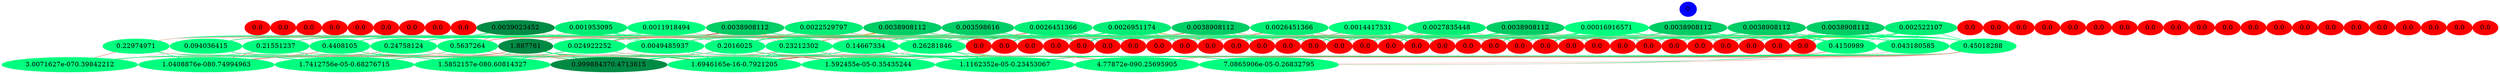 graph {
	edge [bgcolor="purple:pink" color=yellow nodesep=0]
	graph [nodesep=0 ranksep=0]
	I [label=0 color=blue height=0.2 style=filled width=0.2]
	x_0 [label=0.0 color=red height=0.2 style=filled width=0.2]
	x_1 [label=0.0 color=red height=0.2 style=filled width=0.2]
	x_2 [label=0.0 color=red height=0.2 style=filled width=0.2]
	x_3 [label=0.0 color=red height=0.2 style=filled width=0.2]
	x_4 [label=0.0 color=red height=0.2 style=filled width=0.2]
	x_5 [label=0.0 color=red height=0.2 style=filled width=0.2]
	x_6 [label=0.0 color=red height=0.2 style=filled width=0.2]
	x_7 [label=0.0 color=red height=0.2 style=filled width=0.2]
	x_8 [label=0.0 color=red height=0.2 style=filled width=0.2]
	x_9 [label=0.002522107 color=springgreen2 fillcolor=springgreen2 height=0.2 style=filled width=0.2]
	x_10 [label=0.0039023452 color=springgreen4 fillcolor=springgreen4 height=0.2 style=filled width=0.2]
	x_11 [label=0.001953095 color=springgreen2 fillcolor=springgreen2 height=0.2 style=filled width=0.2]
	x_12 [label=0.0 color=red height=0.2 style=filled width=0.2]
	x_13 [label=0.0 color=red height=0.2 style=filled width=0.2]
	x_14 [label=0.0 color=red height=0.2 style=filled width=0.2]
	x_15 [label=0.0011918494 color=springgreen1 fillcolor=springgreen1 height=0.2 style=filled width=0.2]
	x_16 [label=0.0038908112 color=springgreen3 fillcolor=springgreen3 height=0.2 style=filled width=0.2]
	x_17 [label=0.0022529797 color=springgreen2 fillcolor=springgreen2 height=0.2 style=filled width=0.2]
	x_18 [label=0.0038908112 color=springgreen3 fillcolor=springgreen3 height=0.2 style=filled width=0.2]
	x_19 [label=0.003598616 color=springgreen3 fillcolor=springgreen3 height=0.2 style=filled width=0.2]
	x_20 [label=0.0 color=red height=0.2 style=filled width=0.2]
	x_21 [label=0.0 color=red height=0.2 style=filled width=0.2]
	x_22 [label=0.0026451366 color=springgreen2 fillcolor=springgreen2 height=0.2 style=filled width=0.2]
	x_23 [label=0.0026951174 color=springgreen2 fillcolor=springgreen2 height=0.2 style=filled width=0.2]
	x_24 [label=0.0 color=red height=0.2 style=filled width=0.2]
	x_25 [label=0.0 color=red height=0.2 style=filled width=0.2]
	x_26 [label=0.0038908112 color=springgreen3 fillcolor=springgreen3 height=0.2 style=filled width=0.2]
	x_27 [label=0.0 color=red height=0.2 style=filled width=0.2]
	x_28 [label=0.0 color=red height=0.2 style=filled width=0.2]
	x_29 [label=0.0026451366 color=springgreen2 fillcolor=springgreen2 height=0.2 style=filled width=0.2]
	x_30 [label=0.0014417531 color=springgreen1 fillcolor=springgreen1 height=0.2 style=filled width=0.2]
	x_31 [label=0.0 color=red height=0.2 style=filled width=0.2]
	x_32 [label=0.0027835448 color=springgreen2 fillcolor=springgreen2 height=0.2 style=filled width=0.2]
	x_33 [label=0.0038908112 color=springgreen3 fillcolor=springgreen3 height=0.2 style=filled width=0.2]
	x_34 [label=0.0 color=red height=0.2 style=filled width=0.2]
	x_35 [label=0.0 color=red height=0.2 style=filled width=0.2]
	x_36 [label=0.00016916571 color=springgreen fillcolor=springgreen height=0.2 style=filled width=0.2]
	x_37 [label=0.0038908112 color=springgreen3 fillcolor=springgreen3 height=0.2 style=filled width=0.2]
	x_38 [label=0.0038908112 color=springgreen3 fillcolor=springgreen3 height=0.2 style=filled width=0.2]
	x_39 [label=0.0038908112 color=springgreen3 fillcolor=springgreen3 height=0.2 style=filled width=0.2]
	x_40 [label=0.0 color=red height=0.2 style=filled width=0.2]
	x_41 [label=0.0 color=red height=0.2 style=filled width=0.2]
	x_42 [label=0.0 color=red height=0.2 style=filled width=0.2]
	x_43 [label=0.0 color=red height=0.2 style=filled width=0.2]
	x_44 [label=0.0 color=red height=0.2 style=filled width=0.2]
	x_45 [label=0.0 color=red height=0.2 style=filled width=0.2]
	x_46 [label=0.0 color=red height=0.2 style=filled width=0.2]
	x_47 [label=0.0 color=red height=0.2 style=filled width=0.2]
	x_48 [label=0.0 color=red height=0.2 style=filled width=0.2]
	I -- x_0 [style=invis]
	I -- x_1 [style=invis]
	I -- x_2 [style=invis]
	I -- x_3 [style=invis]
	I -- x_4 [style=invis]
	I -- x_5 [style=invis]
	I -- x_6 [style=invis]
	I -- x_7 [style=invis]
	I -- x_8 [style=invis]
	I -- x_9 [style=invis]
	I -- x_10 [style=invis]
	I -- x_11 [style=invis]
	I -- x_12 [style=invis]
	I -- x_13 [style=invis]
	I -- x_14 [style=invis]
	I -- x_15 [style=invis]
	I -- x_16 [style=invis]
	I -- x_17 [style=invis]
	I -- x_18 [style=invis]
	I -- x_19 [style=invis]
	I -- x_20 [style=invis]
	I -- x_21 [style=invis]
	I -- x_22 [style=invis]
	I -- x_23 [style=invis]
	I -- x_24 [style=invis]
	I -- x_25 [style=invis]
	I -- x_26 [style=invis]
	I -- x_27 [style=invis]
	I -- x_28 [style=invis]
	I -- x_29 [style=invis]
	I -- x_30 [style=invis]
	I -- x_31 [style=invis]
	I -- x_32 [style=invis]
	I -- x_33 [style=invis]
	I -- x_34 [style=invis]
	I -- x_35 [style=invis]
	I -- x_36 [style=invis]
	I -- x_37 [style=invis]
	I -- x_38 [style=invis]
	I -- x_39 [style=invis]
	I -- x_40 [style=invis]
	I -- x_41 [style=invis]
	I -- x_42 [style=invis]
	I -- x_43 [style=invis]
	I -- x_44 [style=invis]
	I -- x_45 [style=invis]
	I -- x_46 [style=invis]
	I -- x_47 [style=invis]
	I -- x_48 [style=invis]
	x1_0 [label=0.0 color=red fillcolor=red height=0.2 style=filled width=0.2]
	x1_1 [label=0.0 color=red fillcolor=red height=0.2 style=filled width=0.2]
	x1_2 [label=0.0 color=red fillcolor=red height=0.2 style=filled width=0.2]
	x1_3 [label=0.23212302 color=springgreen fillcolor=springgreen height=0.2 style=filled width=0.2]
	x1_4 [label=0.14667334 color=springgreen fillcolor=springgreen height=0.2 style=filled width=0.2]
	x1_5 [label=0.0 color=red fillcolor=red height=0.2 style=filled width=0.2]
	x1_6 [label=0.0 color=red fillcolor=red height=0.2 style=filled width=0.2]
	x1_7 [label=0.26281846 color=springgreen fillcolor=springgreen height=0.2 style=filled width=0.2]
	x1_8 [label=0.4150989 color=springgreen fillcolor=springgreen height=0.2 style=filled width=0.2]
	x1_9 [label=0.0 color=red fillcolor=red height=0.2 style=filled width=0.2]
	x1_10 [label=0.043180585 color=springgreen fillcolor=springgreen height=0.2 style=filled width=0.2]
	x1_11 [label=0.0 color=red fillcolor=red height=0.2 style=filled width=0.2]
	x1_12 [label=0.45018288 color=springgreen fillcolor=springgreen height=0.2 style=filled width=0.2]
	x1_13 [label=0.22974971 color=springgreen fillcolor=springgreen height=0.2 style=filled width=0.2]
	x1_14 [label=0.0 color=red fillcolor=red height=0.2 style=filled width=0.2]
	x1_15 [label=0.0 color=red fillcolor=red height=0.2 style=filled width=0.2]
	x1_16 [label=0.094036415 color=springgreen fillcolor=springgreen height=0.2 style=filled width=0.2]
	x1_17 [label=0.21551237 color=springgreen fillcolor=springgreen height=0.2 style=filled width=0.2]
	x1_18 [label=0.0 color=red fillcolor=red height=0.2 style=filled width=0.2]
	x1_19 [label=0.0 color=red fillcolor=red height=0.2 style=filled width=0.2]
	x1_20 [label=0.0 color=red fillcolor=red height=0.2 style=filled width=0.2]
	x1_21 [label=0.0 color=red fillcolor=red height=0.2 style=filled width=0.2]
	x1_22 [label=0.0 color=red fillcolor=red height=0.2 style=filled width=0.2]
	x1_23 [label=0.0 color=red fillcolor=red height=0.2 style=filled width=0.2]
	x1_24 [label=0.0 color=red fillcolor=red height=0.2 style=filled width=0.2]
	x1_25 [label=0.0 color=red fillcolor=red height=0.2 style=filled width=0.2]
	x1_26 [label=0.0 color=red fillcolor=red height=0.2 style=filled width=0.2]
	x1_27 [label=0.4408105 color=springgreen fillcolor=springgreen height=0.2 style=filled width=0.2]
	x1_28 [label=0.0 color=red fillcolor=red height=0.2 style=filled width=0.2]
	x1_29 [label=0.0 color=red fillcolor=red height=0.2 style=filled width=0.2]
	x1_30 [label=0.0 color=red fillcolor=red height=0.2 style=filled width=0.2]
	x1_31 [label=0.24758124 color=springgreen fillcolor=springgreen height=0.2 style=filled width=0.2]
	x1_32 [label=0.5637264 color=springgreen1 fillcolor=springgreen1 height=0.2 style=filled width=0.2]
	x1_33 [label=0.0 color=red fillcolor=red height=0.2 style=filled width=0.2]
	x1_34 [label=0.0 color=red fillcolor=red height=0.2 style=filled width=0.2]
	x1_35 [label=0.0 color=red fillcolor=red height=0.2 style=filled width=0.2]
	x1_36 [label=0.0 color=red fillcolor=red height=0.2 style=filled width=0.2]
	x1_37 [label=1.887761 color=springgreen4 fillcolor=springgreen4 height=0.2 style=filled width=0.2]
	x1_38 [label=0.0 color=red fillcolor=red height=0.2 style=filled width=0.2]
	x1_39 [label=0.0 color=red fillcolor=red height=0.2 style=filled width=0.2]
	x1_40 [label=0.024922252 color=springgreen fillcolor=springgreen height=0.2 style=filled width=0.2]
	x1_41 [label=0.0 color=red fillcolor=red height=0.2 style=filled width=0.2]
	x1_42 [label=0.0 color=red fillcolor=red height=0.2 style=filled width=0.2]
	x1_43 [label=0.0049485937 color=springgreen fillcolor=springgreen height=0.2 style=filled width=0.2]
	x1_44 [label=0.2016025 color=springgreen fillcolor=springgreen height=0.2 style=filled width=0.2]
	x1_45 [label=0.0 color=red fillcolor=red height=0.2 style=filled width=0.2]
	x1_46 [label=0.0 color=red fillcolor=red height=0.2 style=filled width=0.2]
	x1_47 [label=0.0 color=red fillcolor=red height=0.2 style=filled width=0.2]
	x1_48 [label=0.0 color=red fillcolor=red height=0.2 style=filled width=0.2]
	x_9 -- x1_0 [color=rosybrown1]
	x_10 -- x1_0 [color=rosybrown1]
	x_11 -- x1_0 [color=springgreen]
	x_15 -- x1_0 [color=springgreen]
	x_16 -- x1_0 [color=springgreen]
	x_17 -- x1_0 [color=springgreen]
	x_18 -- x1_0 [color=rosybrown1]
	x_19 -- x1_0 [color=rosybrown1]
	x_22 -- x1_0 [color=springgreen]
	x_23 -- x1_0 [color=rosybrown1]
	x_26 -- x1_0 [color=springgreen]
	x_29 -- x1_0 [color=springgreen]
	x_30 -- x1_0 [color=rosybrown1]
	x_32 -- x1_0 [color=rosybrown1]
	x_33 -- x1_0 [color=springgreen]
	x_36 -- x1_0 [color=springgreen]
	x_37 -- x1_0 [color=rosybrown1]
	x_38 -- x1_0 [color=rosybrown1]
	x_39 -- x1_0 [color=springgreen]
	x_9 -- x1_1 [color=rosybrown1]
	x_10 -- x1_1 [color=rosybrown1]
	x_11 -- x1_1 [color=springgreen]
	x_15 -- x1_1 [color=rosybrown1]
	x_16 -- x1_1 [color=springgreen]
	x_17 -- x1_1 [color=rosybrown1]
	x_18 -- x1_1 [color=springgreen]
	x_19 -- x1_1 [color=rosybrown1]
	x_22 -- x1_1 [color=rosybrown1]
	x_23 -- x1_1 [color=rosybrown1]
	x_26 -- x1_1 [color=springgreen]
	x_29 -- x1_1 [color=springgreen]
	x_30 -- x1_1 [color=springgreen]
	x_32 -- x1_1 [color=rosybrown1]
	x_33 -- x1_1 [color=springgreen]
	x_36 -- x1_1 [color=springgreen]
	x_37 -- x1_1 [color=rosybrown1]
	x_38 -- x1_1 [color=rosybrown1]
	x_39 -- x1_1 [color=rosybrown1]
	x_9 -- x1_2 [color=springgreen]
	x_10 -- x1_2 [color=springgreen]
	x_11 -- x1_2 [color=rosybrown1]
	x_15 -- x1_2 [color=rosybrown1]
	x_16 -- x1_2 [color=rosybrown1]
	x_17 -- x1_2 [color=rosybrown1]
	x_18 -- x1_2 [color=springgreen]
	x_19 -- x1_2 [color=rosybrown1]
	x_22 -- x1_2 [color=springgreen]
	x_23 -- x1_2 [color=springgreen]
	x_26 -- x1_2 [color=springgreen]
	x_29 -- x1_2 [color=rosybrown1]
	x_30 -- x1_2 [color=rosybrown1]
	x_32 -- x1_2 [color=rosybrown1]
	x_33 -- x1_2 [color=springgreen]
	x_36 -- x1_2 [color=springgreen]
	x_37 -- x1_2 [color=rosybrown1]
	x_38 -- x1_2 [color=springgreen]
	x_39 -- x1_2 [color=springgreen]
	x_9 -- x1_3 [color=springgreen]
	x_10 -- x1_3 [color=salmon]
	x_11 -- x1_3 [color=rosybrown1]
	x_15 -- x1_3 [color=rosybrown1]
	x_16 -- x1_3 [color=orange]
	x_17 -- x1_3 [color=springgreen]
	x_18 -- x1_3 [color=orangered]
	x_19 -- x1_3 [color=salmon]
	x_22 -- x1_3 [color=salmon]
	x_23 -- x1_3 [color=salmon]
	x_26 -- x1_3 [color=springgreen1]
	x_29 -- x1_3 [color=springgreen]
	x_30 -- x1_3 [color=springgreen]
	x_32 -- x1_3 [color=springgreen]
	x_33 -- x1_3 [color=springgreen2]
	x_36 -- x1_3 [color=springgreen]
	x_37 -- x1_3 [color=springgreen2]
	x_38 -- x1_3 [color=springgreen1]
	x_39 -- x1_3 [color=rosybrown1]
	x_9 -- x1_4 [color=springgreen]
	x_10 -- x1_4 [color=salmon]
	x_11 -- x1_4 [color=rosybrown1]
	x_15 -- x1_4 [color=rosybrown1]
	x_16 -- x1_4 [color=rosybrown1]
	x_17 -- x1_4 [color=springgreen]
	x_18 -- x1_4 [color=orangered]
	x_19 -- x1_4 [color=salmon]
	x_22 -- x1_4 [color=springgreen]
	x_23 -- x1_4 [color=springgreen1]
	x_26 -- x1_4 [color=springgreen]
	x_29 -- x1_4 [color=orange]
	x_30 -- x1_4 [color=rosybrown1]
	x_32 -- x1_4 [color=springgreen]
	x_33 -- x1_4 [color=rosybrown1]
	x_36 -- x1_4 [color=rosybrown1]
	x_37 -- x1_4 [color=orange]
	x_38 -- x1_4 [color=springgreen1]
	x_39 -- x1_4 [color=springgreen]
	x_9 -- x1_5 [color=rosybrown1]
	x_10 -- x1_5 [color=springgreen]
	x_11 -- x1_5 [color=rosybrown1]
	x_15 -- x1_5 [color=springgreen]
	x_16 -- x1_5 [color=rosybrown1]
	x_17 -- x1_5 [color=rosybrown1]
	x_18 -- x1_5 [color=springgreen]
	x_19 -- x1_5 [color=rosybrown1]
	x_22 -- x1_5 [color=rosybrown1]
	x_23 -- x1_5 [color=springgreen]
	x_26 -- x1_5 [color=springgreen]
	x_29 -- x1_5 [color=rosybrown1]
	x_30 -- x1_5 [color=rosybrown1]
	x_32 -- x1_5 [color=springgreen]
	x_33 -- x1_5 [color=springgreen]
	x_36 -- x1_5 [color=rosybrown1]
	x_37 -- x1_5 [color=springgreen]
	x_38 -- x1_5 [color=rosybrown1]
	x_39 -- x1_5 [color=springgreen]
	x_9 -- x1_6 [color=springgreen]
	x_10 -- x1_6 [color=springgreen]
	x_11 -- x1_6 [color=rosybrown1]
	x_15 -- x1_6 [color=springgreen]
	x_16 -- x1_6 [color=rosybrown1]
	x_17 -- x1_6 [color=rosybrown1]
	x_18 -- x1_6 [color=rosybrown1]
	x_19 -- x1_6 [color=rosybrown1]
	x_22 -- x1_6 [color=springgreen]
	x_23 -- x1_6 [color=springgreen]
	x_26 -- x1_6 [color=rosybrown1]
	x_29 -- x1_6 [color=springgreen]
	x_30 -- x1_6 [color=springgreen]
	x_32 -- x1_6 [color=rosybrown1]
	x_33 -- x1_6 [color=rosybrown1]
	x_36 -- x1_6 [color=springgreen]
	x_37 -- x1_6 [color=rosybrown1]
	x_38 -- x1_6 [color=rosybrown1]
	x_39 -- x1_6 [color=springgreen]
	x_9 -- x1_7 [color=springgreen]
	x_10 -- x1_7 [color=springgreen1]
	x_11 -- x1_7 [color=springgreen]
	x_15 -- x1_7 [color=springgreen]
	x_16 -- x1_7 [color=rosybrown1]
	x_17 -- x1_7 [color=springgreen1]
	x_18 -- x1_7 [color=springgreen1]
	x_19 -- x1_7 [color=springgreen]
	x_22 -- x1_7 [color=salmon]
	x_23 -- x1_7 [color=orange]
	x_26 -- x1_7 [color=orange]
	x_29 -- x1_7 [color=springgreen]
	x_30 -- x1_7 [color=salmon]
	x_32 -- x1_7 [color=rosybrown1]
	x_33 -- x1_7 [color=springgreen]
	x_36 -- x1_7 [color=springgreen]
	x_37 -- x1_7 [color=springgreen2]
	x_38 -- x1_7 [color=rosybrown1]
	x_39 -- x1_7 [color=springgreen]
	x_9 -- x1_8 [color=springgreen1]
	x_10 -- x1_8 [color=rosybrown1]
	x_11 -- x1_8 [color=springgreen]
	x_15 -- x1_8 [color=rosybrown1]
	x_16 -- x1_8 [color=rosybrown1]
	x_17 -- x1_8 [color=salmon]
	x_18 -- x1_8 [color=springgreen]
	x_19 -- x1_8 [color=springgreen1]
	x_22 -- x1_8 [color=springgreen]
	x_23 -- x1_8 [color=springgreen2]
	x_26 -- x1_8 [color=rosybrown1]
	x_29 -- x1_8 [color=springgreen2]
	x_30 -- x1_8 [color=springgreen]
	x_32 -- x1_8 [color=springgreen1]
	x_33 -- x1_8 [color=springgreen1]
	x_36 -- x1_8 [color=springgreen]
	x_37 -- x1_8 [color=springgreen]
	x_38 -- x1_8 [color=springgreen]
	x_39 -- x1_8 [color=springgreen]
	x_9 -- x1_9 [color=springgreen]
	x_10 -- x1_9 [color=springgreen]
	x_11 -- x1_9 [color=springgreen]
	x_15 -- x1_9 [color=rosybrown1]
	x_16 -- x1_9 [color=springgreen]
	x_17 -- x1_9 [color=rosybrown1]
	x_18 -- x1_9 [color=springgreen]
	x_19 -- x1_9 [color=rosybrown1]
	x_22 -- x1_9 [color=rosybrown1]
	x_23 -- x1_9 [color=springgreen]
	x_26 -- x1_9 [color=springgreen]
	x_29 -- x1_9 [color=rosybrown1]
	x_30 -- x1_9 [color=springgreen]
	x_32 -- x1_9 [color=springgreen]
	x_33 -- x1_9 [color=springgreen]
	x_36 -- x1_9 [color=springgreen]
	x_37 -- x1_9 [color=springgreen]
	x_38 -- x1_9 [color=springgreen]
	x_39 -- x1_9 [color=rosybrown1]
	x_9 -- x1_10 [color=springgreen]
	x_10 -- x1_10 [color=springgreen1]
	x_11 -- x1_10 [color=springgreen]
	x_15 -- x1_10 [color=rosybrown1]
	x_16 -- x1_10 [color=orange]
	x_17 -- x1_10 [color=rosybrown1]
	x_18 -- x1_10 [color=salmon]
	x_19 -- x1_10 [color=salmon]
	x_22 -- x1_10 [color=orangered]
	x_23 -- x1_10 [color=orange]
	x_26 -- x1_10 [color=rosybrown1]
	x_29 -- x1_10 [color=springgreen]
	x_30 -- x1_10 [color=springgreen]
	x_32 -- x1_10 [color=springgreen]
	x_33 -- x1_10 [color=springgreen1]
	x_36 -- x1_10 [color=springgreen]
	x_37 -- x1_10 [color=springgreen1]
	x_38 -- x1_10 [color=springgreen]
	x_39 -- x1_10 [color=springgreen]
	x_9 -- x1_11 [color=rosybrown1]
	x_10 -- x1_11 [color=rosybrown1]
	x_11 -- x1_11 [color=springgreen]
	x_15 -- x1_11 [color=springgreen]
	x_16 -- x1_11 [color=rosybrown1]
	x_17 -- x1_11 [color=rosybrown1]
	x_18 -- x1_11 [color=springgreen]
	x_19 -- x1_11 [color=rosybrown1]
	x_22 -- x1_11 [color=rosybrown1]
	x_23 -- x1_11 [color=springgreen]
	x_26 -- x1_11 [color=springgreen]
	x_29 -- x1_11 [color=springgreen]
	x_30 -- x1_11 [color=springgreen]
	x_32 -- x1_11 [color=rosybrown1]
	x_33 -- x1_11 [color=rosybrown1]
	x_36 -- x1_11 [color=springgreen]
	x_37 -- x1_11 [color=rosybrown1]
	x_38 -- x1_11 [color=rosybrown1]
	x_39 -- x1_11 [color=rosybrown1]
	x_9 -- x1_12 [color=springgreen1]
	x_10 -- x1_12 [color=springgreen2]
	x_11 -- x1_12 [color=springgreen]
	x_15 -- x1_12 [color=springgreen]
	x_16 -- x1_12 [color=rosybrown1]
	x_17 -- x1_12 [color=springgreen]
	x_18 -- x1_12 [color=springgreen1]
	x_19 -- x1_12 [color=springgreen2]
	x_22 -- x1_12 [color=orange]
	x_23 -- x1_12 [color=springgreen]
	x_26 -- x1_12 [color=rosybrown1]
	x_29 -- x1_12 [color=springgreen1]
	x_30 -- x1_12 [color=rosybrown1]
	x_32 -- x1_12 [color=springgreen1]
	x_33 -- x1_12 [color=springgreen1]
	x_36 -- x1_12 [color=springgreen]
	x_37 -- x1_12 [color=springgreen1]
	x_38 -- x1_12 [color=springgreen1]
	x_39 -- x1_12 [color=springgreen]
	x_9 -- x1_13 [color=salmon]
	x_10 -- x1_13 [color=springgreen]
	x_11 -- x1_13 [color=springgreen]
	x_15 -- x1_13 [color=springgreen]
	x_16 -- x1_13 [color=springgreen4]
	x_17 -- x1_13 [color=springgreen]
	x_18 -- x1_13 [color=springgreen1]
	x_19 -- x1_13 [color=springgreen3]
	x_22 -- x1_13 [color=springgreen]
	x_23 -- x1_13 [color=salmon]
	x_26 -- x1_13 [color=rosybrown1]
	x_29 -- x1_13 [color=salmon]
	x_30 -- x1_13 [color=springgreen]
	x_32 -- x1_13 [color=orange]
	x_33 -- x1_13 [color=red]
	x_36 -- x1_13 [color=rosybrown1]
	x_37 -- x1_13 [color=springgreen1]
	x_38 -- x1_13 [color=rosybrown1]
	x_39 -- x1_13 [color=rosybrown1]
	x_9 -- x1_14 [color=springgreen]
	x_10 -- x1_14 [color=rosybrown1]
	x_11 -- x1_14 [color=springgreen]
	x_15 -- x1_14 [color=springgreen]
	x_16 -- x1_14 [color=rosybrown1]
	x_17 -- x1_14 [color=springgreen]
	x_18 -- x1_14 [color=rosybrown1]
	x_19 -- x1_14 [color=springgreen]
	x_22 -- x1_14 [color=springgreen]
	x_23 -- x1_14 [color=springgreen]
	x_26 -- x1_14 [color=rosybrown1]
	x_29 -- x1_14 [color=springgreen]
	x_30 -- x1_14 [color=springgreen]
	x_32 -- x1_14 [color=rosybrown1]
	x_33 -- x1_14 [color=rosybrown1]
	x_36 -- x1_14 [color=rosybrown1]
	x_37 -- x1_14 [color=springgreen]
	x_38 -- x1_14 [color=springgreen]
	x_39 -- x1_14 [color=springgreen]
	x_9 -- x1_15 [color=springgreen]
	x_10 -- x1_15 [color=rosybrown1]
	x_11 -- x1_15 [color=springgreen]
	x_15 -- x1_15 [color=rosybrown1]
	x_16 -- x1_15 [color=rosybrown1]
	x_17 -- x1_15 [color=rosybrown1]
	x_18 -- x1_15 [color=rosybrown1]
	x_19 -- x1_15 [color=rosybrown1]
	x_22 -- x1_15 [color=springgreen]
	x_23 -- x1_15 [color=springgreen]
	x_26 -- x1_15 [color=springgreen]
	x_29 -- x1_15 [color=rosybrown1]
	x_30 -- x1_15 [color=rosybrown1]
	x_32 -- x1_15 [color=rosybrown1]
	x_33 -- x1_15 [color=springgreen]
	x_36 -- x1_15 [color=rosybrown1]
	x_37 -- x1_15 [color=springgreen]
	x_38 -- x1_15 [color=rosybrown1]
	x_39 -- x1_15 [color=springgreen]
	x_9 -- x1_16 [color=springgreen]
	x_10 -- x1_16 [color=rosybrown1]
	x_11 -- x1_16 [color=springgreen]
	x_15 -- x1_16 [color=springgreen]
	x_16 -- x1_16 [color=salmon]
	x_17 -- x1_16 [color=rosybrown1]
	x_18 -- x1_16 [color=springgreen1]
	x_19 -- x1_16 [color=springgreen]
	x_22 -- x1_16 [color=salmon]
	x_23 -- x1_16 [color=rosybrown1]
	x_26 -- x1_16 [color=red]
	x_29 -- x1_16 [color=springgreen]
	x_30 -- x1_16 [color=salmon]
	x_32 -- x1_16 [color=salmon]
	x_33 -- x1_16 [color=rosybrown1]
	x_36 -- x1_16 [color=springgreen]
	x_37 -- x1_16 [color=springgreen]
	x_38 -- x1_16 [color=salmon]
	x_39 -- x1_16 [color=springgreen]
	x_9 -- x1_17 [color=rosybrown1]
	x_10 -- x1_17 [color=rosybrown1]
	x_11 -- x1_17 [color=springgreen]
	x_15 -- x1_17 [color=rosybrown1]
	x_16 -- x1_17 [color=springgreen]
	x_17 -- x1_17 [color=salmon]
	x_18 -- x1_17 [color=orange]
	x_19 -- x1_17 [color=rosybrown1]
	x_22 -- x1_17 [color=springgreen]
	x_23 -- x1_17 [color=springgreen1]
	x_26 -- x1_17 [color=springgreen]
	x_29 -- x1_17 [color=springgreen1]
	x_30 -- x1_17 [color=springgreen1]
	x_32 -- x1_17 [color=rosybrown1]
	x_33 -- x1_17 [color=springgreen]
	x_36 -- x1_17 [color=rosybrown1]
	x_37 -- x1_17 [color=rosybrown1]
	x_38 -- x1_17 [color=salmon]
	x_39 -- x1_17 [color=springgreen]
	x_9 -- x1_18 [color=rosybrown1]
	x_10 -- x1_18 [color=springgreen]
	x_11 -- x1_18 [color=rosybrown1]
	x_15 -- x1_18 [color=rosybrown1]
	x_16 -- x1_18 [color=springgreen]
	x_17 -- x1_18 [color=springgreen]
	x_18 -- x1_18 [color=springgreen]
	x_19 -- x1_18 [color=rosybrown1]
	x_22 -- x1_18 [color=springgreen]
	x_23 -- x1_18 [color=springgreen]
	x_26 -- x1_18 [color=rosybrown1]
	x_29 -- x1_18 [color=springgreen]
	x_30 -- x1_18 [color=springgreen]
	x_32 -- x1_18 [color=rosybrown1]
	x_33 -- x1_18 [color=rosybrown1]
	x_36 -- x1_18 [color=springgreen]
	x_37 -- x1_18 [color=springgreen]
	x_38 -- x1_18 [color=springgreen]
	x_39 -- x1_18 [color=rosybrown1]
	x_9 -- x1_19 [color=rosybrown1]
	x_10 -- x1_19 [color=springgreen]
	x_11 -- x1_19 [color=springgreen]
	x_15 -- x1_19 [color=springgreen]
	x_16 -- x1_19 [color=rosybrown1]
	x_17 -- x1_19 [color=springgreen]
	x_18 -- x1_19 [color=springgreen]
	x_19 -- x1_19 [color=rosybrown1]
	x_22 -- x1_19 [color=rosybrown1]
	x_23 -- x1_19 [color=springgreen]
	x_26 -- x1_19 [color=rosybrown1]
	x_29 -- x1_19 [color=rosybrown1]
	x_30 -- x1_19 [color=springgreen]
	x_32 -- x1_19 [color=springgreen]
	x_33 -- x1_19 [color=rosybrown1]
	x_36 -- x1_19 [color=rosybrown1]
	x_37 -- x1_19 [color=springgreen]
	x_38 -- x1_19 [color=rosybrown1]
	x_39 -- x1_19 [color=springgreen]
	x_9 -- x1_20 [color=springgreen]
	x_10 -- x1_20 [color=springgreen]
	x_11 -- x1_20 [color=springgreen]
	x_15 -- x1_20 [color=springgreen]
	x_16 -- x1_20 [color=rosybrown1]
	x_17 -- x1_20 [color=rosybrown1]
	x_18 -- x1_20 [color=rosybrown1]
	x_19 -- x1_20 [color=rosybrown1]
	x_22 -- x1_20 [color=rosybrown1]
	x_23 -- x1_20 [color=springgreen]
	x_26 -- x1_20 [color=rosybrown1]
	x_29 -- x1_20 [color=rosybrown1]
	x_30 -- x1_20 [color=rosybrown1]
	x_32 -- x1_20 [color=springgreen]
	x_33 -- x1_20 [color=springgreen]
	x_36 -- x1_20 [color=springgreen]
	x_37 -- x1_20 [color=rosybrown1]
	x_38 -- x1_20 [color=rosybrown1]
	x_39 -- x1_20 [color=springgreen]
	x_9 -- x1_21 [color=rosybrown1]
	x_10 -- x1_21 [color=springgreen]
	x_11 -- x1_21 [color=rosybrown1]
	x_15 -- x1_21 [color=springgreen]
	x_16 -- x1_21 [color=rosybrown1]
	x_17 -- x1_21 [color=rosybrown1]
	x_18 -- x1_21 [color=springgreen1]
	x_19 -- x1_21 [color=rosybrown1]
	x_22 -- x1_21 [color=salmon]
	x_23 -- x1_21 [color=orange]
	x_26 -- x1_21 [color=springgreen]
	x_29 -- x1_21 [color=salmon]
	x_30 -- x1_21 [color=springgreen]
	x_32 -- x1_21 [color=rosybrown1]
	x_33 -- x1_21 [color=salmon]
	x_36 -- x1_21 [color=rosybrown1]
	x_37 -- x1_21 [color=salmon]
	x_38 -- x1_21 [color=rosybrown1]
	x_39 -- x1_21 [color=salmon]
	x_9 -- x1_22 [color=springgreen]
	x_10 -- x1_22 [color=rosybrown1]
	x_11 -- x1_22 [color=rosybrown1]
	x_15 -- x1_22 [color=rosybrown1]
	x_16 -- x1_22 [color=springgreen]
	x_17 -- x1_22 [color=springgreen]
	x_18 -- x1_22 [color=springgreen]
	x_19 -- x1_22 [color=rosybrown1]
	x_22 -- x1_22 [color=rosybrown1]
	x_23 -- x1_22 [color=rosybrown1]
	x_26 -- x1_22 [color=rosybrown1]
	x_29 -- x1_22 [color=rosybrown1]
	x_30 -- x1_22 [color=rosybrown1]
	x_32 -- x1_22 [color=rosybrown1]
	x_33 -- x1_22 [color=rosybrown1]
	x_36 -- x1_22 [color=springgreen]
	x_37 -- x1_22 [color=rosybrown1]
	x_38 -- x1_22 [color=springgreen]
	x_39 -- x1_22 [color=springgreen]
	x_9 -- x1_23 [color=rosybrown1]
	x_10 -- x1_23 [color=rosybrown1]
	x_11 -- x1_23 [color=rosybrown1]
	x_15 -- x1_23 [color=rosybrown1]
	x_16 -- x1_23 [color=springgreen]
	x_17 -- x1_23 [color=rosybrown1]
	x_18 -- x1_23 [color=rosybrown1]
	x_19 -- x1_23 [color=rosybrown1]
	x_22 -- x1_23 [color=rosybrown1]
	x_23 -- x1_23 [color=springgreen]
	x_26 -- x1_23 [color=springgreen]
	x_29 -- x1_23 [color=springgreen]
	x_30 -- x1_23 [color=rosybrown1]
	x_32 -- x1_23 [color=rosybrown1]
	x_33 -- x1_23 [color=springgreen]
	x_36 -- x1_23 [color=springgreen]
	x_37 -- x1_23 [color=rosybrown1]
	x_38 -- x1_23 [color=rosybrown1]
	x_39 -- x1_23 [color=rosybrown1]
	x_9 -- x1_24 [color=springgreen]
	x_10 -- x1_24 [color=springgreen1]
	x_11 -- x1_24 [color=springgreen]
	x_15 -- x1_24 [color=springgreen]
	x_16 -- x1_24 [color=rosybrown1]
	x_17 -- x1_24 [color=rosybrown1]
	x_18 -- x1_24 [color=salmon]
	x_19 -- x1_24 [color=springgreen]
	x_22 -- x1_24 [color=orange]
	x_23 -- x1_24 [color=orange]
	x_26 -- x1_24 [color=rosybrown1]
	x_29 -- x1_24 [color=rosybrown1]
	x_30 -- x1_24 [color=springgreen]
	x_32 -- x1_24 [color=springgreen]
	x_33 -- x1_24 [color=springgreen]
	x_36 -- x1_24 [color=springgreen]
	x_37 -- x1_24 [color=springgreen]
	x_38 -- x1_24 [color=springgreen]
	x_39 -- x1_24 [color=springgreen]
	x_9 -- x1_25 [color=springgreen]
	x_10 -- x1_25 [color=springgreen]
	x_11 -- x1_25 [color=springgreen]
	x_15 -- x1_25 [color=rosybrown1]
	x_16 -- x1_25 [color=springgreen]
	x_17 -- x1_25 [color=springgreen]
	x_18 -- x1_25 [color=rosybrown1]
	x_19 -- x1_25 [color=springgreen]
	x_22 -- x1_25 [color=rosybrown1]
	x_23 -- x1_25 [color=springgreen]
	x_26 -- x1_25 [color=springgreen]
	x_29 -- x1_25 [color=springgreen]
	x_30 -- x1_25 [color=rosybrown1]
	x_32 -- x1_25 [color=springgreen]
	x_33 -- x1_25 [color=springgreen]
	x_36 -- x1_25 [color=springgreen]
	x_37 -- x1_25 [color=springgreen]
	x_38 -- x1_25 [color=rosybrown1]
	x_39 -- x1_25 [color=springgreen]
	x_9 -- x1_26 [color=springgreen]
	x_10 -- x1_26 [color=springgreen]
	x_11 -- x1_26 [color=rosybrown1]
	x_15 -- x1_26 [color=springgreen]
	x_16 -- x1_26 [color=springgreen]
	x_17 -- x1_26 [color=springgreen]
	x_18 -- x1_26 [color=rosybrown1]
	x_19 -- x1_26 [color=springgreen]
	x_22 -- x1_26 [color=springgreen]
	x_23 -- x1_26 [color=rosybrown1]
	x_26 -- x1_26 [color=springgreen]
	x_29 -- x1_26 [color=springgreen]
	x_30 -- x1_26 [color=springgreen]
	x_32 -- x1_26 [color=rosybrown1]
	x_33 -- x1_26 [color=springgreen]
	x_36 -- x1_26 [color=springgreen]
	x_37 -- x1_26 [color=springgreen]
	x_38 -- x1_26 [color=springgreen]
	x_39 -- x1_26 [color=springgreen]
	x_9 -- x1_27 [color=springgreen1]
	x_10 -- x1_27 [color=springgreen2]
	x_11 -- x1_27 [color=springgreen]
	x_15 -- x1_27 [color=springgreen]
	x_16 -- x1_27 [color=springgreen]
	x_17 -- x1_27 [color=rosybrown1]
	x_18 -- x1_27 [color=springgreen]
	x_19 -- x1_27 [color=springgreen2]
	x_22 -- x1_27 [color=rosybrown1]
	x_23 -- x1_27 [color=springgreen1]
	x_26 -- x1_27 [color=springgreen]
	x_29 -- x1_27 [color=springgreen1]
	x_30 -- x1_27 [color=springgreen]
	x_32 -- x1_27 [color=springgreen1]
	x_33 -- x1_27 [color=springgreen1]
	x_36 -- x1_27 [color=springgreen]
	x_37 -- x1_27 [color=springgreen]
	x_38 -- x1_27 [color=springgreen]
	x_39 -- x1_27 [color=springgreen1]
	x_9 -- x1_28 [color=springgreen]
	x_10 -- x1_28 [color=rosybrown1]
	x_11 -- x1_28 [color=rosybrown1]
	x_15 -- x1_28 [color=springgreen]
	x_16 -- x1_28 [color=rosybrown1]
	x_17 -- x1_28 [color=rosybrown1]
	x_18 -- x1_28 [color=rosybrown1]
	x_19 -- x1_28 [color=rosybrown1]
	x_22 -- x1_28 [color=rosybrown1]
	x_23 -- x1_28 [color=springgreen]
	x_26 -- x1_28 [color=rosybrown1]
	x_29 -- x1_28 [color=rosybrown1]
	x_30 -- x1_28 [color=springgreen]
	x_32 -- x1_28 [color=springgreen]
	x_33 -- x1_28 [color=springgreen]
	x_36 -- x1_28 [color=springgreen]
	x_37 -- x1_28 [color=rosybrown1]
	x_38 -- x1_28 [color=rosybrown1]
	x_39 -- x1_28 [color=springgreen]
	x_9 -- x1_29 [color=rosybrown1]
	x_10 -- x1_29 [color=springgreen]
	x_11 -- x1_29 [color=springgreen]
	x_15 -- x1_29 [color=springgreen]
	x_16 -- x1_29 [color=salmon]
	x_17 -- x1_29 [color=salmon]
	x_18 -- x1_29 [color=springgreen1]
	x_19 -- x1_29 [color=springgreen]
	x_22 -- x1_29 [color=rosybrown1]
	x_23 -- x1_29 [color=rosybrown1]
	x_26 -- x1_29 [color=salmon]
	x_29 -- x1_29 [color=rosybrown1]
	x_30 -- x1_29 [color=rosybrown1]
	x_32 -- x1_29 [color=salmon]
	x_33 -- x1_29 [color=orange]
	x_36 -- x1_29 [color=springgreen]
	x_37 -- x1_29 [color=orange]
	x_38 -- x1_29 [color=orange]
	x_39 -- x1_29 [color=springgreen]
	x_9 -- x1_30 [color=rosybrown1]
	x_10 -- x1_30 [color=springgreen]
	x_11 -- x1_30 [color=springgreen]
	x_15 -- x1_30 [color=rosybrown1]
	x_16 -- x1_30 [color=rosybrown1]
	x_17 -- x1_30 [color=springgreen]
	x_18 -- x1_30 [color=springgreen]
	x_19 -- x1_30 [color=springgreen]
	x_22 -- x1_30 [color=rosybrown1]
	x_23 -- x1_30 [color=rosybrown1]
	x_26 -- x1_30 [color=rosybrown1]
	x_29 -- x1_30 [color=springgreen]
	x_30 -- x1_30 [color=springgreen]
	x_32 -- x1_30 [color=rosybrown1]
	x_33 -- x1_30 [color=rosybrown1]
	x_36 -- x1_30 [color=springgreen]
	x_37 -- x1_30 [color=springgreen]
	x_38 -- x1_30 [color=rosybrown1]
	x_39 -- x1_30 [color=rosybrown1]
	x_9 -- x1_31 [color=rosybrown1]
	x_10 -- x1_31 [color=springgreen2]
	x_11 -- x1_31 [color=springgreen]
	x_15 -- x1_31 [color=rosybrown1]
	x_16 -- x1_31 [color=salmon]
	x_17 -- x1_31 [color=rosybrown1]
	x_18 -- x1_31 [color=salmon]
	x_19 -- x1_31 [color=springgreen]
	x_22 -- x1_31 [color=salmon]
	x_23 -- x1_31 [color=rosybrown1]
	x_26 -- x1_31 [color=rosybrown1]
	x_29 -- x1_31 [color=springgreen]
	x_30 -- x1_31 [color=springgreen1]
	x_32 -- x1_31 [color=rosybrown1]
	x_33 -- x1_31 [color=springgreen1]
	x_36 -- x1_31 [color=springgreen]
	x_37 -- x1_31 [color=springgreen1]
	x_38 -- x1_31 [color=springgreen]
	x_39 -- x1_31 [color=springgreen1]
	x_9 -- x1_32 [color=salmon]
	x_10 -- x1_32 [color=salmon]
	x_11 -- x1_32 [color=rosybrown1]
	x_15 -- x1_32 [color=rosybrown1]
	x_16 -- x1_32 [color=springgreen2]
	x_17 -- x1_32 [color=springgreen]
	x_18 -- x1_32 [color=orangered]
	x_19 -- x1_32 [color=salmon]
	x_22 -- x1_32 [color=springgreen1]
	x_23 -- x1_32 [color=rosybrown1]
	x_26 -- x1_32 [color=springgreen]
	x_29 -- x1_32 [color=orange]
	x_30 -- x1_32 [color=springgreen]
	x_32 -- x1_32 [color=rosybrown1]
	x_33 -- x1_32 [color=salmon]
	x_36 -- x1_32 [color=rosybrown1]
	x_37 -- x1_32 [color=salmon]
	x_38 -- x1_32 [color=rosybrown1]
	x_39 -- x1_32 [color=salmon]
	x_9 -- x1_33 [color=springgreen]
	x_10 -- x1_33 [color=springgreen]
	x_11 -- x1_33 [color=rosybrown1]
	x_15 -- x1_33 [color=springgreen]
	x_16 -- x1_33 [color=rosybrown1]
	x_17 -- x1_33 [color=rosybrown1]
	x_18 -- x1_33 [color=rosybrown1]
	x_19 -- x1_33 [color=springgreen]
	x_22 -- x1_33 [color=springgreen]
	x_23 -- x1_33 [color=springgreen]
	x_26 -- x1_33 [color=springgreen]
	x_29 -- x1_33 [color=springgreen]
	x_30 -- x1_33 [color=springgreen]
	x_32 -- x1_33 [color=rosybrown1]
	x_33 -- x1_33 [color=springgreen]
	x_36 -- x1_33 [color=rosybrown1]
	x_37 -- x1_33 [color=rosybrown1]
	x_38 -- x1_33 [color=rosybrown1]
	x_39 -- x1_33 [color=rosybrown1]
	x_9 -- x1_34 [color=springgreen]
	x_10 -- x1_34 [color=springgreen]
	x_11 -- x1_34 [color=springgreen]
	x_15 -- x1_34 [color=springgreen]
	x_16 -- x1_34 [color=rosybrown1]
	x_17 -- x1_34 [color=rosybrown1]
	x_18 -- x1_34 [color=springgreen]
	x_19 -- x1_34 [color=springgreen]
	x_22 -- x1_34 [color=rosybrown1]
	x_23 -- x1_34 [color=springgreen]
	x_26 -- x1_34 [color=rosybrown1]
	x_29 -- x1_34 [color=springgreen]
	x_30 -- x1_34 [color=rosybrown1]
	x_32 -- x1_34 [color=rosybrown1]
	x_33 -- x1_34 [color=rosybrown1]
	x_36 -- x1_34 [color=rosybrown1]
	x_37 -- x1_34 [color=springgreen]
	x_38 -- x1_34 [color=rosybrown1]
	x_39 -- x1_34 [color=rosybrown1]
	x_9 -- x1_35 [color=springgreen]
	x_10 -- x1_35 [color=springgreen]
	x_11 -- x1_35 [color=rosybrown1]
	x_15 -- x1_35 [color=rosybrown1]
	x_16 -- x1_35 [color=springgreen]
	x_17 -- x1_35 [color=rosybrown1]
	x_18 -- x1_35 [color=springgreen]
	x_19 -- x1_35 [color=rosybrown1]
	x_22 -- x1_35 [color=springgreen]
	x_23 -- x1_35 [color=springgreen]
	x_26 -- x1_35 [color=rosybrown1]
	x_29 -- x1_35 [color=rosybrown1]
	x_30 -- x1_35 [color=springgreen]
	x_32 -- x1_35 [color=rosybrown1]
	x_33 -- x1_35 [color=rosybrown1]
	x_36 -- x1_35 [color=rosybrown1]
	x_37 -- x1_35 [color=springgreen]
	x_38 -- x1_35 [color=springgreen]
	x_39 -- x1_35 [color=springgreen]
	x_9 -- x1_36 [color=rosybrown1]
	x_10 -- x1_36 [color=rosybrown1]
	x_11 -- x1_36 [color=rosybrown1]
	x_15 -- x1_36 [color=springgreen]
	x_16 -- x1_36 [color=rosybrown1]
	x_17 -- x1_36 [color=springgreen]
	x_18 -- x1_36 [color=rosybrown1]
	x_19 -- x1_36 [color=rosybrown1]
	x_22 -- x1_36 [color=springgreen]
	x_23 -- x1_36 [color=springgreen]
	x_26 -- x1_36 [color=springgreen]
	x_29 -- x1_36 [color=rosybrown1]
	x_30 -- x1_36 [color=springgreen]
	x_32 -- x1_36 [color=springgreen]
	x_33 -- x1_36 [color=rosybrown1]
	x_36 -- x1_36 [color=springgreen]
	x_37 -- x1_36 [color=springgreen]
	x_38 -- x1_36 [color=springgreen]
	x_39 -- x1_36 [color=springgreen]
	x_9 -- x1_37 [color=rosybrown1]
	x_10 -- x1_37 [color=salmon]
	x_11 -- x1_37 [color=rosybrown1]
	x_15 -- x1_37 [color=springgreen]
	x_16 -- x1_37 [color=springgreen1]
	x_17 -- x1_37 [color=springgreen]
	x_18 -- x1_37 [color=springgreen1]
	x_19 -- x1_37 [color=springgreen1]
	x_22 -- x1_37 [color=springgreen2]
	x_23 -- x1_37 [color=springgreen1]
	x_26 -- x1_37 [color=springgreen1]
	x_29 -- x1_37 [color=rosybrown1]
	x_30 -- x1_37 [color=rosybrown1]
	x_32 -- x1_37 [color=springgreen]
	x_33 -- x1_37 [color=salmon]
	x_36 -- x1_37 [color=rosybrown1]
	x_37 -- x1_37 [color=salmon]
	x_38 -- x1_37 [color=springgreen]
	x_39 -- x1_37 [color=rosybrown1]
	x_9 -- x1_38 [color=springgreen]
	x_10 -- x1_38 [color=rosybrown1]
	x_11 -- x1_38 [color=springgreen]
	x_15 -- x1_38 [color=springgreen]
	x_16 -- x1_38 [color=springgreen]
	x_17 -- x1_38 [color=rosybrown1]
	x_18 -- x1_38 [color=springgreen]
	x_19 -- x1_38 [color=springgreen]
	x_22 -- x1_38 [color=rosybrown1]
	x_23 -- x1_38 [color=springgreen]
	x_26 -- x1_38 [color=rosybrown1]
	x_29 -- x1_38 [color=springgreen]
	x_30 -- x1_38 [color=springgreen]
	x_32 -- x1_38 [color=rosybrown1]
	x_33 -- x1_38 [color=rosybrown1]
	x_36 -- x1_38 [color=springgreen]
	x_37 -- x1_38 [color=rosybrown1]
	x_38 -- x1_38 [color=springgreen]
	x_39 -- x1_38 [color=springgreen]
	x_9 -- x1_39 [color=rosybrown1]
	x_10 -- x1_39 [color=rosybrown1]
	x_11 -- x1_39 [color=rosybrown1]
	x_15 -- x1_39 [color=rosybrown1]
	x_16 -- x1_39 [color=springgreen]
	x_17 -- x1_39 [color=rosybrown1]
	x_18 -- x1_39 [color=springgreen]
	x_19 -- x1_39 [color=rosybrown1]
	x_22 -- x1_39 [color=rosybrown1]
	x_23 -- x1_39 [color=rosybrown1]
	x_26 -- x1_39 [color=springgreen]
	x_29 -- x1_39 [color=rosybrown1]
	x_30 -- x1_39 [color=rosybrown1]
	x_32 -- x1_39 [color=springgreen]
	x_33 -- x1_39 [color=rosybrown1]
	x_36 -- x1_39 [color=rosybrown1]
	x_37 -- x1_39 [color=rosybrown1]
	x_38 -- x1_39 [color=rosybrown1]
	x_39 -- x1_39 [color=rosybrown1]
	x_9 -- x1_40 [color=springgreen]
	x_10 -- x1_40 [color=rosybrown1]
	x_11 -- x1_40 [color=rosybrown1]
	x_15 -- x1_40 [color=springgreen]
	x_16 -- x1_40 [color=red]
	x_17 -- x1_40 [color=rosybrown1]
	x_18 -- x1_40 [color=springgreen1]
	x_19 -- x1_40 [color=orangered]
	x_22 -- x1_40 [color=salmon]
	x_23 -- x1_40 [color=orangered]
	x_26 -- x1_40 [color=rosybrown1]
	x_29 -- x1_40 [color=springgreen]
	x_30 -- x1_40 [color=rosybrown1]
	x_32 -- x1_40 [color=springgreen]
	x_33 -- x1_40 [color=springgreen]
	x_36 -- x1_40 [color=springgreen]
	x_37 -- x1_40 [color=salmon]
	x_38 -- x1_40 [color=salmon]
	x_39 -- x1_40 [color=salmon]
	x_9 -- x1_41 [color=springgreen]
	x_10 -- x1_41 [color=rosybrown1]
	x_11 -- x1_41 [color=springgreen]
	x_15 -- x1_41 [color=rosybrown1]
	x_16 -- x1_41 [color=springgreen]
	x_17 -- x1_41 [color=springgreen]
	x_18 -- x1_41 [color=rosybrown1]
	x_19 -- x1_41 [color=springgreen]
	x_22 -- x1_41 [color=rosybrown1]
	x_23 -- x1_41 [color=rosybrown1]
	x_26 -- x1_41 [color=rosybrown1]
	x_29 -- x1_41 [color=rosybrown1]
	x_30 -- x1_41 [color=springgreen]
	x_32 -- x1_41 [color=rosybrown1]
	x_33 -- x1_41 [color=springgreen]
	x_36 -- x1_41 [color=springgreen]
	x_37 -- x1_41 [color=springgreen]
	x_38 -- x1_41 [color=rosybrown1]
	x_39 -- x1_41 [color=rosybrown1]
	x_9 -- x1_42 [color=rosybrown1]
	x_10 -- x1_42 [color=rosybrown1]
	x_11 -- x1_42 [color=springgreen]
	x_15 -- x1_42 [color=springgreen]
	x_16 -- x1_42 [color=springgreen]
	x_17 -- x1_42 [color=rosybrown1]
	x_18 -- x1_42 [color=rosybrown1]
	x_19 -- x1_42 [color=rosybrown1]
	x_22 -- x1_42 [color=rosybrown1]
	x_23 -- x1_42 [color=springgreen]
	x_26 -- x1_42 [color=springgreen]
	x_29 -- x1_42 [color=rosybrown1]
	x_30 -- x1_42 [color=rosybrown1]
	x_32 -- x1_42 [color=rosybrown1]
	x_33 -- x1_42 [color=rosybrown1]
	x_36 -- x1_42 [color=springgreen]
	x_37 -- x1_42 [color=rosybrown1]
	x_38 -- x1_42 [color=rosybrown1]
	x_39 -- x1_42 [color=rosybrown1]
	x_9 -- x1_43 [color=springgreen]
	x_10 -- x1_43 [color=springgreen]
	x_11 -- x1_43 [color=springgreen]
	x_15 -- x1_43 [color=springgreen]
	x_16 -- x1_43 [color=rosybrown1]
	x_17 -- x1_43 [color=springgreen]
	x_18 -- x1_43 [color=rosybrown1]
	x_19 -- x1_43 [color=rosybrown1]
	x_22 -- x1_43 [color=orangered]
	x_23 -- x1_43 [color=salmon]
	x_26 -- x1_43 [color=red3]
	x_29 -- x1_43 [color=springgreen]
	x_30 -- x1_43 [color=salmon]
	x_32 -- x1_43 [color=rosybrown1]
	x_33 -- x1_43 [color=springgreen1]
	x_36 -- x1_43 [color=springgreen]
	x_37 -- x1_43 [color=springgreen1]
	x_38 -- x1_43 [color=salmon]
	x_39 -- x1_43 [color=springgreen1]
	x_9 -- x1_44 [color=rosybrown1]
	x_10 -- x1_44 [color=springgreen2]
	x_11 -- x1_44 [color=springgreen]
	x_15 -- x1_44 [color=rosybrown1]
	x_16 -- x1_44 [color=springgreen]
	x_17 -- x1_44 [color=springgreen1]
	x_18 -- x1_44 [color=orange]
	x_19 -- x1_44 [color=springgreen]
	x_22 -- x1_44 [color=salmon]
	x_23 -- x1_44 [color=springgreen]
	x_26 -- x1_44 [color=salmon]
	x_29 -- x1_44 [color=salmon]
	x_30 -- x1_44 [color=rosybrown1]
	x_32 -- x1_44 [color=rosybrown1]
	x_33 -- x1_44 [color=springgreen1]
	x_36 -- x1_44 [color=springgreen]
	x_37 -- x1_44 [color=springgreen2]
	x_38 -- x1_44 [color=springgreen2]
	x_39 -- x1_44 [color=springgreen1]
	x_9 -- x1_45 [color=springgreen]
	x_10 -- x1_45 [color=springgreen]
	x_11 -- x1_45 [color=rosybrown1]
	x_15 -- x1_45 [color=springgreen]
	x_16 -- x1_45 [color=rosybrown1]
	x_17 -- x1_45 [color=rosybrown1]
	x_18 -- x1_45 [color=rosybrown1]
	x_19 -- x1_45 [color=rosybrown1]
	x_22 -- x1_45 [color=rosybrown1]
	x_23 -- x1_45 [color=springgreen]
	x_26 -- x1_45 [color=rosybrown1]
	x_29 -- x1_45 [color=rosybrown1]
	x_30 -- x1_45 [color=rosybrown1]
	x_32 -- x1_45 [color=rosybrown1]
	x_33 -- x1_45 [color=rosybrown1]
	x_36 -- x1_45 [color=springgreen]
	x_37 -- x1_45 [color=rosybrown1]
	x_38 -- x1_45 [color=springgreen]
	x_39 -- x1_45 [color=springgreen]
	x_9 -- x1_46 [color=springgreen]
	x_10 -- x1_46 [color=rosybrown1]
	x_11 -- x1_46 [color=springgreen]
	x_15 -- x1_46 [color=rosybrown1]
	x_16 -- x1_46 [color=springgreen]
	x_17 -- x1_46 [color=rosybrown1]
	x_18 -- x1_46 [color=rosybrown1]
	x_19 -- x1_46 [color=rosybrown1]
	x_22 -- x1_46 [color=springgreen]
	x_23 -- x1_46 [color=rosybrown1]
	x_26 -- x1_46 [color=springgreen]
	x_29 -- x1_46 [color=springgreen]
	x_30 -- x1_46 [color=rosybrown1]
	x_32 -- x1_46 [color=rosybrown1]
	x_33 -- x1_46 [color=springgreen]
	x_36 -- x1_46 [color=rosybrown1]
	x_37 -- x1_46 [color=springgreen]
	x_38 -- x1_46 [color=rosybrown1]
	x_39 -- x1_46 [color=springgreen]
	x_9 -- x1_47 [color=rosybrown1]
	x_10 -- x1_47 [color=springgreen]
	x_11 -- x1_47 [color=springgreen]
	x_15 -- x1_47 [color=springgreen]
	x_16 -- x1_47 [color=springgreen]
	x_17 -- x1_47 [color=rosybrown1]
	x_18 -- x1_47 [color=springgreen]
	x_19 -- x1_47 [color=springgreen]
	x_22 -- x1_47 [color=springgreen]
	x_23 -- x1_47 [color=springgreen]
	x_26 -- x1_47 [color=rosybrown1]
	x_29 -- x1_47 [color=rosybrown1]
	x_30 -- x1_47 [color=rosybrown1]
	x_32 -- x1_47 [color=rosybrown1]
	x_33 -- x1_47 [color=springgreen]
	x_36 -- x1_47 [color=rosybrown1]
	x_37 -- x1_47 [color=springgreen]
	x_38 -- x1_47 [color=springgreen]
	x_39 -- x1_47 [color=rosybrown1]
	x_9 -- x1_48 [color=springgreen]
	x_10 -- x1_48 [color=rosybrown1]
	x_11 -- x1_48 [color=springgreen]
	x_15 -- x1_48 [color=rosybrown1]
	x_16 -- x1_48 [color=springgreen]
	x_17 -- x1_48 [color=rosybrown1]
	x_18 -- x1_48 [color=rosybrown1]
	x_19 -- x1_48 [color=springgreen]
	x_22 -- x1_48 [color=springgreen]
	x_23 -- x1_48 [color=rosybrown1]
	x_26 -- x1_48 [color=rosybrown1]
	x_29 -- x1_48 [color=rosybrown1]
	x_30 -- x1_48 [color=rosybrown1]
	x_32 -- x1_48 [color=rosybrown1]
	x_33 -- x1_48 [color=rosybrown1]
	x_36 -- x1_48 [color=springgreen]
	x_37 -- x1_48 [color=rosybrown1]
	x_38 -- x1_48 [color=springgreen]
	x_39 -- x1_48 [color=rosybrown1]
	x2_0 [label="0.999884370.4713615" color=springgreen4 fillcolor=springgreen4 height=0.2 style=filled width=0.2]
	x2_1 [label="1.6946165e-16-0.7921205" color=springgreen fillcolor=springgreen height=0.2 style=filled width=0.2]
	x2_2 [label="1.592455e-05-0.35435244" color=springgreen fillcolor=springgreen height=0.2 style=filled width=0.2]
	x2_3 [label="1.1162352e-05-0.23453067" color=springgreen fillcolor=springgreen height=0.2 style=filled width=0.2]
	x2_4 [label="4.77872e-090.25695905" color=springgreen fillcolor=springgreen height=0.2 style=filled width=0.2]
	x2_5 [label="7.0865906e-05-0.26832795" color=springgreen fillcolor=springgreen height=0.2 style=filled width=0.2]
	x2_6 [label="3.0071627e-070.39842212" color=springgreen fillcolor=springgreen height=0.2 style=filled width=0.2]
	x2_7 [label="1.0408876e-080.74994963" color=springgreen fillcolor=springgreen height=0.2 style=filled width=0.2]
	x2_8 [label="1.7412756e-05-0.68276715" color=springgreen fillcolor=springgreen height=0.2 style=filled width=0.2]
	x2_9 [label="1.5852157e-080.60814327" color=springgreen fillcolor=springgreen height=0.2 style=filled width=0.2]
	x1_3 -- x2_0 [color=springgreen1]
	x1_4 -- x2_0 [color=rosybrown1]
	x1_7 -- x2_0 [color=springgreen1]
	x1_8 -- x2_0 [color=springgreen1]
	x1_10 -- x2_0 [color=rosybrown1]
	x1_12 -- x2_0 [color=springgreen1]
	x1_13 -- x2_0 [color=springgreen]
	x1_16 -- x2_0 [color=rosybrown1]
	x1_17 -- x2_0 [color=springgreen]
	x1_27 -- x2_0 [color=springgreen1]
	x1_31 -- x2_0 [color=springgreen]
	x1_32 -- x2_0 [color=salmon]
	x1_37 -- x2_0 [color=springgreen2]
	x1_40 -- x2_0 [color=rosybrown1]
	x1_43 -- x2_0 [color=rosybrown1]
	x1_44 -- x2_0 [color=springgreen]
	x1_3 -- x2_1 [color=springgreen1]
	x1_4 -- x2_1 [color=rosybrown1]
	x1_7 -- x2_1 [color=springgreen]
	x1_8 -- x2_1 [color=orange]
	x1_10 -- x2_1 [color=springgreen]
	x1_12 -- x2_1 [color=red]
	x1_13 -- x2_1 [color=springgreen]
	x1_16 -- x2_1 [color=springgreen]
	x1_17 -- x2_1 [color=rosybrown1]
	x1_27 -- x2_1 [color=red3]
	x1_31 -- x2_1 [color=springgreen]
	x1_32 -- x2_1 [color=springgreen]
	x1_37 -- x2_1 [color=orangered]
	x1_40 -- x2_1 [color=springgreen]
	x1_43 -- x2_1 [color=springgreen]
	x1_44 -- x2_1 [color=springgreen]
	x1_3 -- x2_2 [color=springgreen1]
	x1_4 -- x2_2 [color=rosybrown1]
	x1_7 -- x2_2 [color=rosybrown1]
	x1_8 -- x2_2 [color=springgreen1]
	x1_10 -- x2_2 [color=springgreen]
	x1_12 -- x2_2 [color=springgreen1]
	x1_13 -- x2_2 [color=rosybrown1]
	x1_16 -- x2_2 [color=rosybrown1]
	x1_17 -- x2_2 [color=springgreen]
	x1_27 -- x2_2 [color=springgreen1]
	x1_31 -- x2_2 [color=springgreen]
	x1_32 -- x2_2 [color=rosybrown1]
	x1_37 -- x2_2 [color=orange]
	x1_40 -- x2_2 [color=springgreen]
	x1_43 -- x2_2 [color=springgreen]
	x1_44 -- x2_2 [color=salmon]
	x1_3 -- x2_3 [color=rosybrown1]
	x1_4 -- x2_3 [color=springgreen]
	x1_7 -- x2_3 [color=springgreen1]
	x1_8 -- x2_3 [color=springgreen]
	x1_10 -- x2_3 [color=rosybrown1]
	x1_12 -- x2_3 [color=springgreen2]
	x1_13 -- x2_3 [color=salmon]
	x1_16 -- x2_3 [color=springgreen]
	x1_17 -- x2_3 [color=salmon]
	x1_27 -- x2_3 [color=springgreen]
	x1_31 -- x2_3 [color=springgreen]
	x1_32 -- x2_3 [color=salmon]
	x1_37 -- x2_3 [color=rosybrown1]
	x1_40 -- x2_3 [color=springgreen]
	x1_43 -- x2_3 [color=springgreen]
	x1_44 -- x2_3 [color=springgreen]
	x1_3 -- x2_4 [color=rosybrown1]
	x1_4 -- x2_4 [color=springgreen]
	x1_7 -- x2_4 [color=orange]
	x1_8 -- x2_4 [color=springgreen1]
	x1_10 -- x2_4 [color=rosybrown1]
	x1_12 -- x2_4 [color=salmon]
	x1_13 -- x2_4 [color=rosybrown1]
	x1_16 -- x2_4 [color=springgreen]
	x1_17 -- x2_4 [color=springgreen]
	x1_27 -- x2_4 [color=rosybrown1]
	x1_31 -- x2_4 [color=salmon]
	x1_32 -- x2_4 [color=springgreen]
	x1_37 -- x2_4 [color=springgreen2]
	x1_40 -- x2_4 [color=rosybrown1]
	x1_43 -- x2_4 [color=rosybrown1]
	x1_44 -- x2_4 [color=salmon]
	x1_3 -- x2_5 [color=rosybrown1]
	x1_4 -- x2_5 [color=springgreen]
	x1_7 -- x2_5 [color=springgreen]
	x1_8 -- x2_5 [color=springgreen]
	x1_10 -- x2_5 [color=rosybrown1]
	x1_12 -- x2_5 [color=rosybrown1]
	x1_13 -- x2_5 [color=springgreen]
	x1_16 -- x2_5 [color=springgreen]
	x1_17 -- x2_5 [color=springgreen]
	x1_27 -- x2_5 [color=rosybrown1]
	x1_31 -- x2_5 [color=rosybrown1]
	x1_32 -- x2_5 [color=rosybrown1]
	x1_37 -- x2_5 [color=springgreen]
	x1_40 -- x2_5 [color=rosybrown1]
	x1_43 -- x2_5 [color=springgreen]
	x1_44 -- x2_5 [color=springgreen1]
	x1_3 -- x2_6 [color=springgreen1]
	x1_4 -- x2_6 [color=springgreen]
	x1_7 -- x2_6 [color=salmon]
	x1_8 -- x2_6 [color=rosybrown1]
	x1_10 -- x2_6 [color=springgreen]
	x1_12 -- x2_6 [color=salmon]
	x1_13 -- x2_6 [color=salmon]
	x1_16 -- x2_6 [color=rosybrown1]
	x1_17 -- x2_6 [color=springgreen]
	x1_27 -- x2_6 [color=rosybrown1]
	x1_31 -- x2_6 [color=springgreen]
	x1_32 -- x2_6 [color=springgreen]
	x1_37 -- x2_6 [color=rosybrown1]
	x1_40 -- x2_6 [color=rosybrown1]
	x1_43 -- x2_6 [color=rosybrown1]
	x1_44 -- x2_6 [color=springgreen]
	x1_3 -- x2_7 [color=rosybrown1]
	x1_4 -- x2_7 [color=rosybrown1]
	x1_7 -- x2_7 [color=springgreen1]
	x1_8 -- x2_7 [color=salmon]
	x1_10 -- x2_7 [color=rosybrown1]
	x1_12 -- x2_7 [color=springgreen]
	x1_13 -- x2_7 [color=springgreen1]
	x1_16 -- x2_7 [color=rosybrown1]
	x1_17 -- x2_7 [color=salmon]
	x1_27 -- x2_7 [color=salmon]
	x1_31 -- x2_7 [color=salmon]
	x1_32 -- x2_7 [color=springgreen]
	x1_37 -- x2_7 [color=springgreen4]
	x1_40 -- x2_7 [color=springgreen]
	x1_43 -- x2_7 [color=rosybrown1]
	x1_44 -- x2_7 [color=salmon]
	x1_3 -- x2_8 [color=rosybrown1]
	x1_4 -- x2_8 [color=springgreen]
	x1_7 -- x2_8 [color=rosybrown1]
	x1_8 -- x2_8 [color=rosybrown1]
	x1_10 -- x2_8 [color=springgreen]
	x1_12 -- x2_8 [color=springgreen]
	x1_13 -- x2_8 [color=springgreen1]
	x1_16 -- x2_8 [color=springgreen]
	x1_17 -- x2_8 [color=springgreen]
	x1_27 -- x2_8 [color=springgreen1]
	x1_31 -- x2_8 [color=springgreen]
	x1_32 -- x2_8 [color=rosybrown1]
	x1_37 -- x2_8 [color=salmon]
	x1_40 -- x2_8 [color=rosybrown1]
	x1_43 -- x2_8 [color=rosybrown1]
	x1_44 -- x2_8 [color=springgreen]
	x1_3 -- x2_9 [color=salmon]
	x1_4 -- x2_9 [color=springgreen]
	x1_7 -- x2_9 [color=rosybrown1]
	x1_8 -- x2_9 [color=salmon]
	x1_10 -- x2_9 [color=rosybrown1]
	x1_12 -- x2_9 [color=salmon]
	x1_13 -- x2_9 [color=rosybrown1]
	x1_16 -- x2_9 [color=rosybrown1]
	x1_17 -- x2_9 [color=rosybrown1]
	x1_27 -- x2_9 [color=springgreen]
	x1_31 -- x2_9 [color=rosybrown1]
	x1_32 -- x2_9 [color=springgreen1]
	x1_37 -- x2_9 [color=springgreen2]
	x1_40 -- x2_9 [color=springgreen]
	x1_43 -- x2_9 [color=rosybrown1]
	x1_44 -- x2_9 [color=rosybrown1]
}
